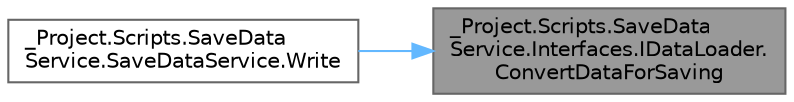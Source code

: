 digraph "_Project.Scripts.SaveDataService.Interfaces.IDataLoader.ConvertDataForSaving"
{
 // LATEX_PDF_SIZE
  bgcolor="transparent";
  edge [fontname=Helvetica,fontsize=10,labelfontname=Helvetica,labelfontsize=10];
  node [fontname=Helvetica,fontsize=10,shape=box,height=0.2,width=0.4];
  rankdir="RL";
  Node1 [id="Node000001",label="_Project.Scripts.SaveData\lService.Interfaces.IDataLoader.\lConvertDataForSaving",height=0.2,width=0.4,color="gray40", fillcolor="grey60", style="filled", fontcolor="black",tooltip="Метод конвертирования коллекции в JSON."];
  Node1 -> Node2 [id="edge1_Node000001_Node000002",dir="back",color="steelblue1",style="solid",tooltip=" "];
  Node2 [id="Node000002",label="_Project.Scripts.SaveData\lService.SaveDataService.Write",height=0.2,width=0.4,color="grey40", fillcolor="white", style="filled",URL="$class___project_1_1_scripts_1_1_save_data_service_1_1_save_data_service.html#a8c5280e45865ee8c20a1976ca6fd4767",tooltip="Метод записи данных в файлы/классы"];
}
